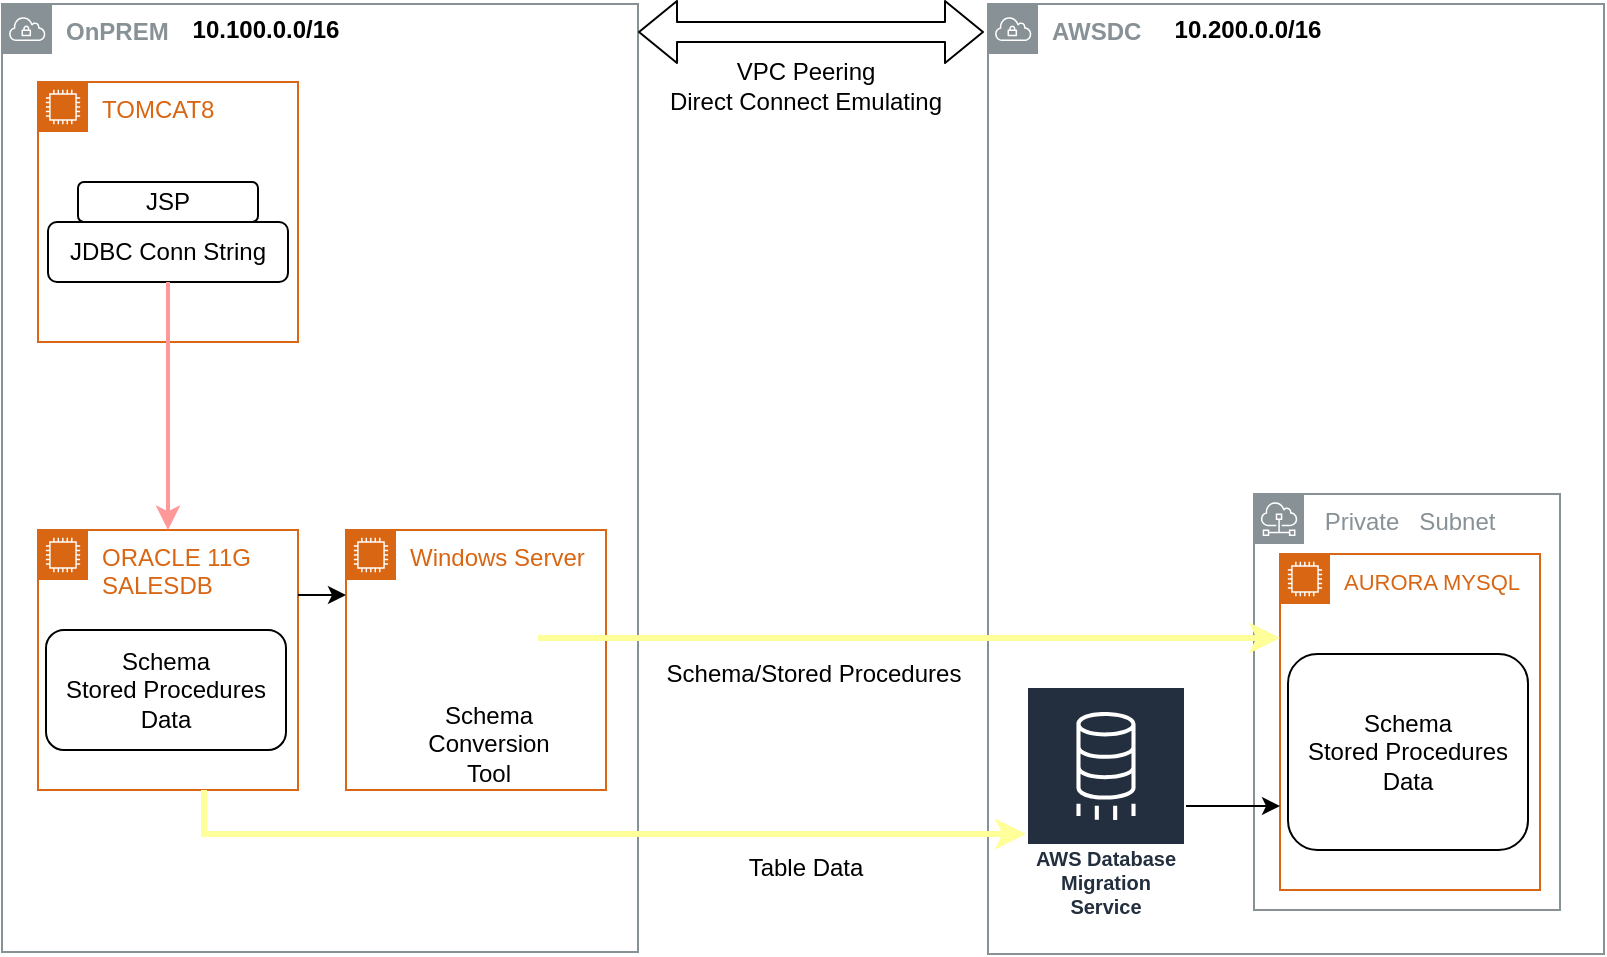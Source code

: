 <mxfile version="12.9.0" type="github"><diagram id="bazxHvl_UKXMVMI2n2-C" name="Page-1"><mxGraphModel dx="861" dy="870" grid="0" gridSize="10" guides="1" tooltips="1" connect="1" arrows="1" fold="1" page="1" pageScale="1" pageWidth="850" pageHeight="1100" background="none" math="0" shadow="0"><root><mxCell id="0"/><mxCell id="1" parent="0"/><mxCell id="zHzab9P2DYDksBdTa2nC-3" value="&lt;b&gt;AWSDC&lt;/b&gt;" style="outlineConnect=0;gradientColor=none;html=1;whiteSpace=wrap;fontSize=12;fontStyle=0;shape=mxgraph.aws4.group;grIcon=mxgraph.aws4.group_vpc;strokeColor=#879196;fillColor=none;verticalAlign=top;align=left;spacingLeft=30;fontColor=#879196;dashed=0;" parent="1" vertex="1"><mxGeometry x="516" y="118" width="308" height="475" as="geometry"/></mxCell><mxCell id="zHzab9P2DYDksBdTa2nC-11" value="&amp;nbsp;Private&amp;nbsp; &amp;nbsp;Subnet" style="outlineConnect=0;gradientColor=none;html=1;whiteSpace=wrap;fontSize=12;fontStyle=0;shape=mxgraph.aws4.group;grIcon=mxgraph.aws4.group_subnet;strokeColor=#879196;fillColor=none;verticalAlign=top;align=left;spacingLeft=30;fontColor=#879196;dashed=0;" parent="1" vertex="1"><mxGeometry x="649" y="363" width="153" height="208" as="geometry"/></mxCell><mxCell id="AjvQf6BMv66kx0xezKMl-2" value="&lt;b&gt;OnPREM&lt;/b&gt;" style="outlineConnect=0;gradientColor=none;html=1;whiteSpace=wrap;fontSize=12;fontStyle=0;shape=mxgraph.aws4.group;grIcon=mxgraph.aws4.group_vpc;strokeColor=#879196;fillColor=none;verticalAlign=top;align=left;spacingLeft=30;fontColor=#879196;dashed=0;" parent="1" vertex="1"><mxGeometry x="23" y="118" width="318" height="474" as="geometry"/></mxCell><mxCell id="zHzab9P2DYDksBdTa2nC-10" value="" style="group" parent="1" vertex="1" connectable="0"><mxGeometry x="662" y="393" width="130" height="168" as="geometry"/></mxCell><mxCell id="zHzab9P2DYDksBdTa2nC-5" value="&lt;span style=&quot;font-size: 11px&quot;&gt;AURORA MYSQL&lt;/span&gt;" style="points=[[0,0],[0.25,0],[0.5,0],[0.75,0],[1,0],[1,0.25],[1,0.5],[1,0.75],[1,1],[0.75,1],[0.5,1],[0.25,1],[0,1],[0,0.75],[0,0.5],[0,0.25]];outlineConnect=0;gradientColor=none;html=1;whiteSpace=wrap;fontSize=12;fontStyle=0;shape=mxgraph.aws4.group;grIcon=mxgraph.aws4.group_ec2_instance_contents;strokeColor=#D86613;fillColor=none;verticalAlign=top;align=left;spacingLeft=30;fontColor=#D86613;dashed=0;" parent="zHzab9P2DYDksBdTa2nC-10" vertex="1"><mxGeometry width="130" height="168" as="geometry"/></mxCell><mxCell id="zHzab9P2DYDksBdTa2nC-7" value="Schema&lt;br&gt;Stored Procedures&lt;br&gt;Data" style="rounded=1;whiteSpace=wrap;html=1;" parent="zHzab9P2DYDksBdTa2nC-10" vertex="1"><mxGeometry x="4" y="50" width="120" height="98" as="geometry"/></mxCell><mxCell id="zHzab9P2DYDksBdTa2nC-13" value="" style="group" parent="1" vertex="1" connectable="0"><mxGeometry x="41" y="381" width="130" height="130" as="geometry"/></mxCell><mxCell id="AjvQf6BMv66kx0xezKMl-7" value="ORACLE 11G&lt;br&gt;SALESDB&amp;nbsp;" style="points=[[0,0],[0.25,0],[0.5,0],[0.75,0],[1,0],[1,0.25],[1,0.5],[1,0.75],[1,1],[0.75,1],[0.5,1],[0.25,1],[0,1],[0,0.75],[0,0.5],[0,0.25]];outlineConnect=0;gradientColor=none;html=1;whiteSpace=wrap;fontSize=12;fontStyle=0;shape=mxgraph.aws4.group;grIcon=mxgraph.aws4.group_ec2_instance_contents;strokeColor=#D86613;fillColor=none;verticalAlign=top;align=left;spacingLeft=30;fontColor=#D86613;dashed=0;" parent="zHzab9P2DYDksBdTa2nC-13" vertex="1"><mxGeometry width="130" height="130" as="geometry"/></mxCell><mxCell id="zHzab9P2DYDksBdTa2nC-2" value="Schema&lt;br&gt;Stored Procedures&lt;br&gt;Data" style="rounded=1;whiteSpace=wrap;html=1;" parent="zHzab9P2DYDksBdTa2nC-13" vertex="1"><mxGeometry x="4" y="50" width="120" height="60" as="geometry"/></mxCell><mxCell id="zHzab9P2DYDksBdTa2nC-15" value="" style="group" parent="1" vertex="1" connectable="0"><mxGeometry x="41" y="167" width="130" height="140" as="geometry"/></mxCell><mxCell id="AjvQf6BMv66kx0xezKMl-6" value="TOMCAT8&amp;nbsp;" style="points=[[0,0],[0.25,0],[0.5,0],[0.75,0],[1,0],[1,0.25],[1,0.5],[1,0.75],[1,1],[0.75,1],[0.5,1],[0.25,1],[0,1],[0,0.75],[0,0.5],[0,0.25]];outlineConnect=0;gradientColor=none;html=1;whiteSpace=wrap;fontSize=12;fontStyle=0;shape=mxgraph.aws4.group;grIcon=mxgraph.aws4.group_ec2_instance_contents;strokeColor=#D86613;fillColor=none;verticalAlign=top;align=left;spacingLeft=30;fontColor=#D86613;dashed=0;" parent="zHzab9P2DYDksBdTa2nC-15" vertex="1"><mxGeometry y="-10" width="130" height="130" as="geometry"/></mxCell><mxCell id="zHzab9P2DYDksBdTa2nC-1" value="JSP" style="rounded=1;whiteSpace=wrap;html=1;" parent="zHzab9P2DYDksBdTa2nC-15" vertex="1"><mxGeometry x="20" y="40" width="90" height="20" as="geometry"/></mxCell><mxCell id="zHzab9P2DYDksBdTa2nC-16" value="JDBC Conn String" style="rounded=1;whiteSpace=wrap;html=1;" parent="zHzab9P2DYDksBdTa2nC-15" vertex="1"><mxGeometry x="5" y="60" width="120" height="30" as="geometry"/></mxCell><mxCell id="zHzab9P2DYDksBdTa2nC-18" value="" style="endArrow=classic;html=1;entryX=0.5;entryY=0;entryDx=0;entryDy=0;fillColor=#f8cecc;strokeColor=#FF9999;strokeWidth=2;" parent="1" source="zHzab9P2DYDksBdTa2nC-16" target="AjvQf6BMv66kx0xezKMl-7" edge="1"><mxGeometry width="50" height="50" relative="1" as="geometry"><mxPoint x="23" y="578" as="sourcePoint"/><mxPoint x="73" y="528" as="targetPoint"/></mxGeometry></mxCell><mxCell id="thpAZCQ8_dKzy4YzaB0K-42" style="edgeStyle=orthogonalEdgeStyle;rounded=0;orthogonalLoop=1;jettySize=auto;html=1;entryX=0;entryY=0.75;entryDx=0;entryDy=0;" parent="1" source="zHzab9P2DYDksBdTa2nC-23" target="zHzab9P2DYDksBdTa2nC-5" edge="1"><mxGeometry relative="1" as="geometry"/></mxCell><mxCell id="zHzab9P2DYDksBdTa2nC-23" value="AWS Database Migration Service" style="outlineConnect=0;fontColor=#232F3E;gradientColor=none;strokeColor=#ffffff;fillColor=#232F3E;dashed=0;verticalLabelPosition=middle;verticalAlign=bottom;align=center;html=1;whiteSpace=wrap;fontSize=10;fontStyle=1;spacing=3;shape=mxgraph.aws4.productIcon;prIcon=mxgraph.aws4.database_migration_service;" parent="1" vertex="1"><mxGeometry x="535" y="459" width="80" height="120" as="geometry"/></mxCell><mxCell id="zHzab9P2DYDksBdTa2nC-39" value="Schema/Stored Procedures" style="text;html=1;strokeColor=none;fillColor=none;align=center;verticalAlign=middle;whiteSpace=wrap;rounded=0;fontStyle=0" parent="1" vertex="1"><mxGeometry x="349" y="443" width="160" height="20" as="geometry"/></mxCell><mxCell id="zHzab9P2DYDksBdTa2nC-43" value="Table Data" style="text;html=1;strokeColor=none;fillColor=none;align=center;verticalAlign=middle;whiteSpace=wrap;rounded=0;" parent="1" vertex="1"><mxGeometry x="345" y="540" width="160" height="20" as="geometry"/></mxCell><mxCell id="thpAZCQ8_dKzy4YzaB0K-5" value="" style="group" parent="1" vertex="1" connectable="0"><mxGeometry x="195" y="381" width="130" height="130" as="geometry"/></mxCell><mxCell id="thpAZCQ8_dKzy4YzaB0K-6" value="Windows Server" style="points=[[0,0],[0.25,0],[0.5,0],[0.75,0],[1,0],[1,0.25],[1,0.5],[1,0.75],[1,1],[0.75,1],[0.5,1],[0.25,1],[0,1],[0,0.75],[0,0.5],[0,0.25]];outlineConnect=0;gradientColor=none;html=1;whiteSpace=wrap;fontSize=12;fontStyle=0;shape=mxgraph.aws4.group;grIcon=mxgraph.aws4.group_ec2_instance_contents;strokeColor=#D86613;fillColor=none;verticalAlign=top;align=left;spacingLeft=30;fontColor=#D86613;dashed=0;" parent="thpAZCQ8_dKzy4YzaB0K-5" vertex="1"><mxGeometry width="130" height="130" as="geometry"/></mxCell><mxCell id="zHzab9P2DYDksBdTa2nC-21" value="&lt;font color=&quot;#000000&quot;&gt;Schema &lt;br&gt;Conversion &lt;br&gt;Tool&lt;/font&gt;" style="shape=image;html=1;verticalAlign=top;verticalLabelPosition=bottom;labelBackgroundColor=#ffffff;imageAspect=0;aspect=fixed;image=https://cdn0.iconfinder.com/data/icons/social-flat-rounded-rects/512/aws-128.png" parent="thpAZCQ8_dKzy4YzaB0K-5" vertex="1"><mxGeometry x="46" y="29" width="50" height="50" as="geometry"/></mxCell><mxCell id="thpAZCQ8_dKzy4YzaB0K-8" value="10.100.0.0/16&lt;br&gt;" style="text;html=1;strokeColor=none;fillColor=none;align=center;verticalAlign=middle;whiteSpace=wrap;rounded=0;fontStyle=1" parent="1" vertex="1"><mxGeometry x="135" y="121" width="40" height="20" as="geometry"/></mxCell><mxCell id="thpAZCQ8_dKzy4YzaB0K-9" value="&lt;b&gt;10.200.0.0/16&lt;/b&gt;" style="text;html=1;strokeColor=none;fillColor=none;align=center;verticalAlign=middle;whiteSpace=wrap;rounded=0;" parent="1" vertex="1"><mxGeometry x="626" y="122.5" width="40" height="17" as="geometry"/></mxCell><mxCell id="thpAZCQ8_dKzy4YzaB0K-15" value="" style="shape=flexArrow;endArrow=classic;startArrow=classic;html=1;" parent="1" edge="1"><mxGeometry width="50" height="50" relative="1" as="geometry"><mxPoint x="341" y="132" as="sourcePoint"/><mxPoint x="514" y="132" as="targetPoint"/></mxGeometry></mxCell><mxCell id="thpAZCQ8_dKzy4YzaB0K-16" value="VPC Peering&lt;br&gt;Direct Connect Emulating" style="text;html=1;strokeColor=none;fillColor=none;align=center;verticalAlign=middle;whiteSpace=wrap;rounded=1;" parent="1" vertex="1"><mxGeometry x="345" y="149" width="160" height="20" as="geometry"/></mxCell><mxCell id="thpAZCQ8_dKzy4YzaB0K-26" value="" style="endArrow=classic;html=1;exitX=1;exitY=0.25;exitDx=0;exitDy=0;entryX=0;entryY=0.25;entryDx=0;entryDy=0;" parent="1" source="AjvQf6BMv66kx0xezKMl-7" target="thpAZCQ8_dKzy4YzaB0K-6" edge="1"><mxGeometry width="50" height="50" relative="1" as="geometry"><mxPoint x="206" y="546" as="sourcePoint"/><mxPoint x="256" y="496" as="targetPoint"/></mxGeometry></mxCell><mxCell id="thpAZCQ8_dKzy4YzaB0K-39" style="edgeStyle=orthogonalEdgeStyle;rounded=0;orthogonalLoop=1;jettySize=auto;html=1;strokeWidth=3;strokeColor=#FFFF99;" parent="1" source="AjvQf6BMv66kx0xezKMl-7" target="zHzab9P2DYDksBdTa2nC-23" edge="1"><mxGeometry relative="1" as="geometry"><Array as="points"><mxPoint x="124" y="533"/></Array></mxGeometry></mxCell><mxCell id="thpAZCQ8_dKzy4YzaB0K-40" style="edgeStyle=orthogonalEdgeStyle;rounded=0;orthogonalLoop=1;jettySize=auto;html=1;entryX=0;entryY=0.25;entryDx=0;entryDy=0;strokeColor=#FFFF99;strokeWidth=3;" parent="1" source="zHzab9P2DYDksBdTa2nC-21" target="zHzab9P2DYDksBdTa2nC-5" edge="1"><mxGeometry relative="1" as="geometry"/></mxCell></root></mxGraphModel></diagram></mxfile>